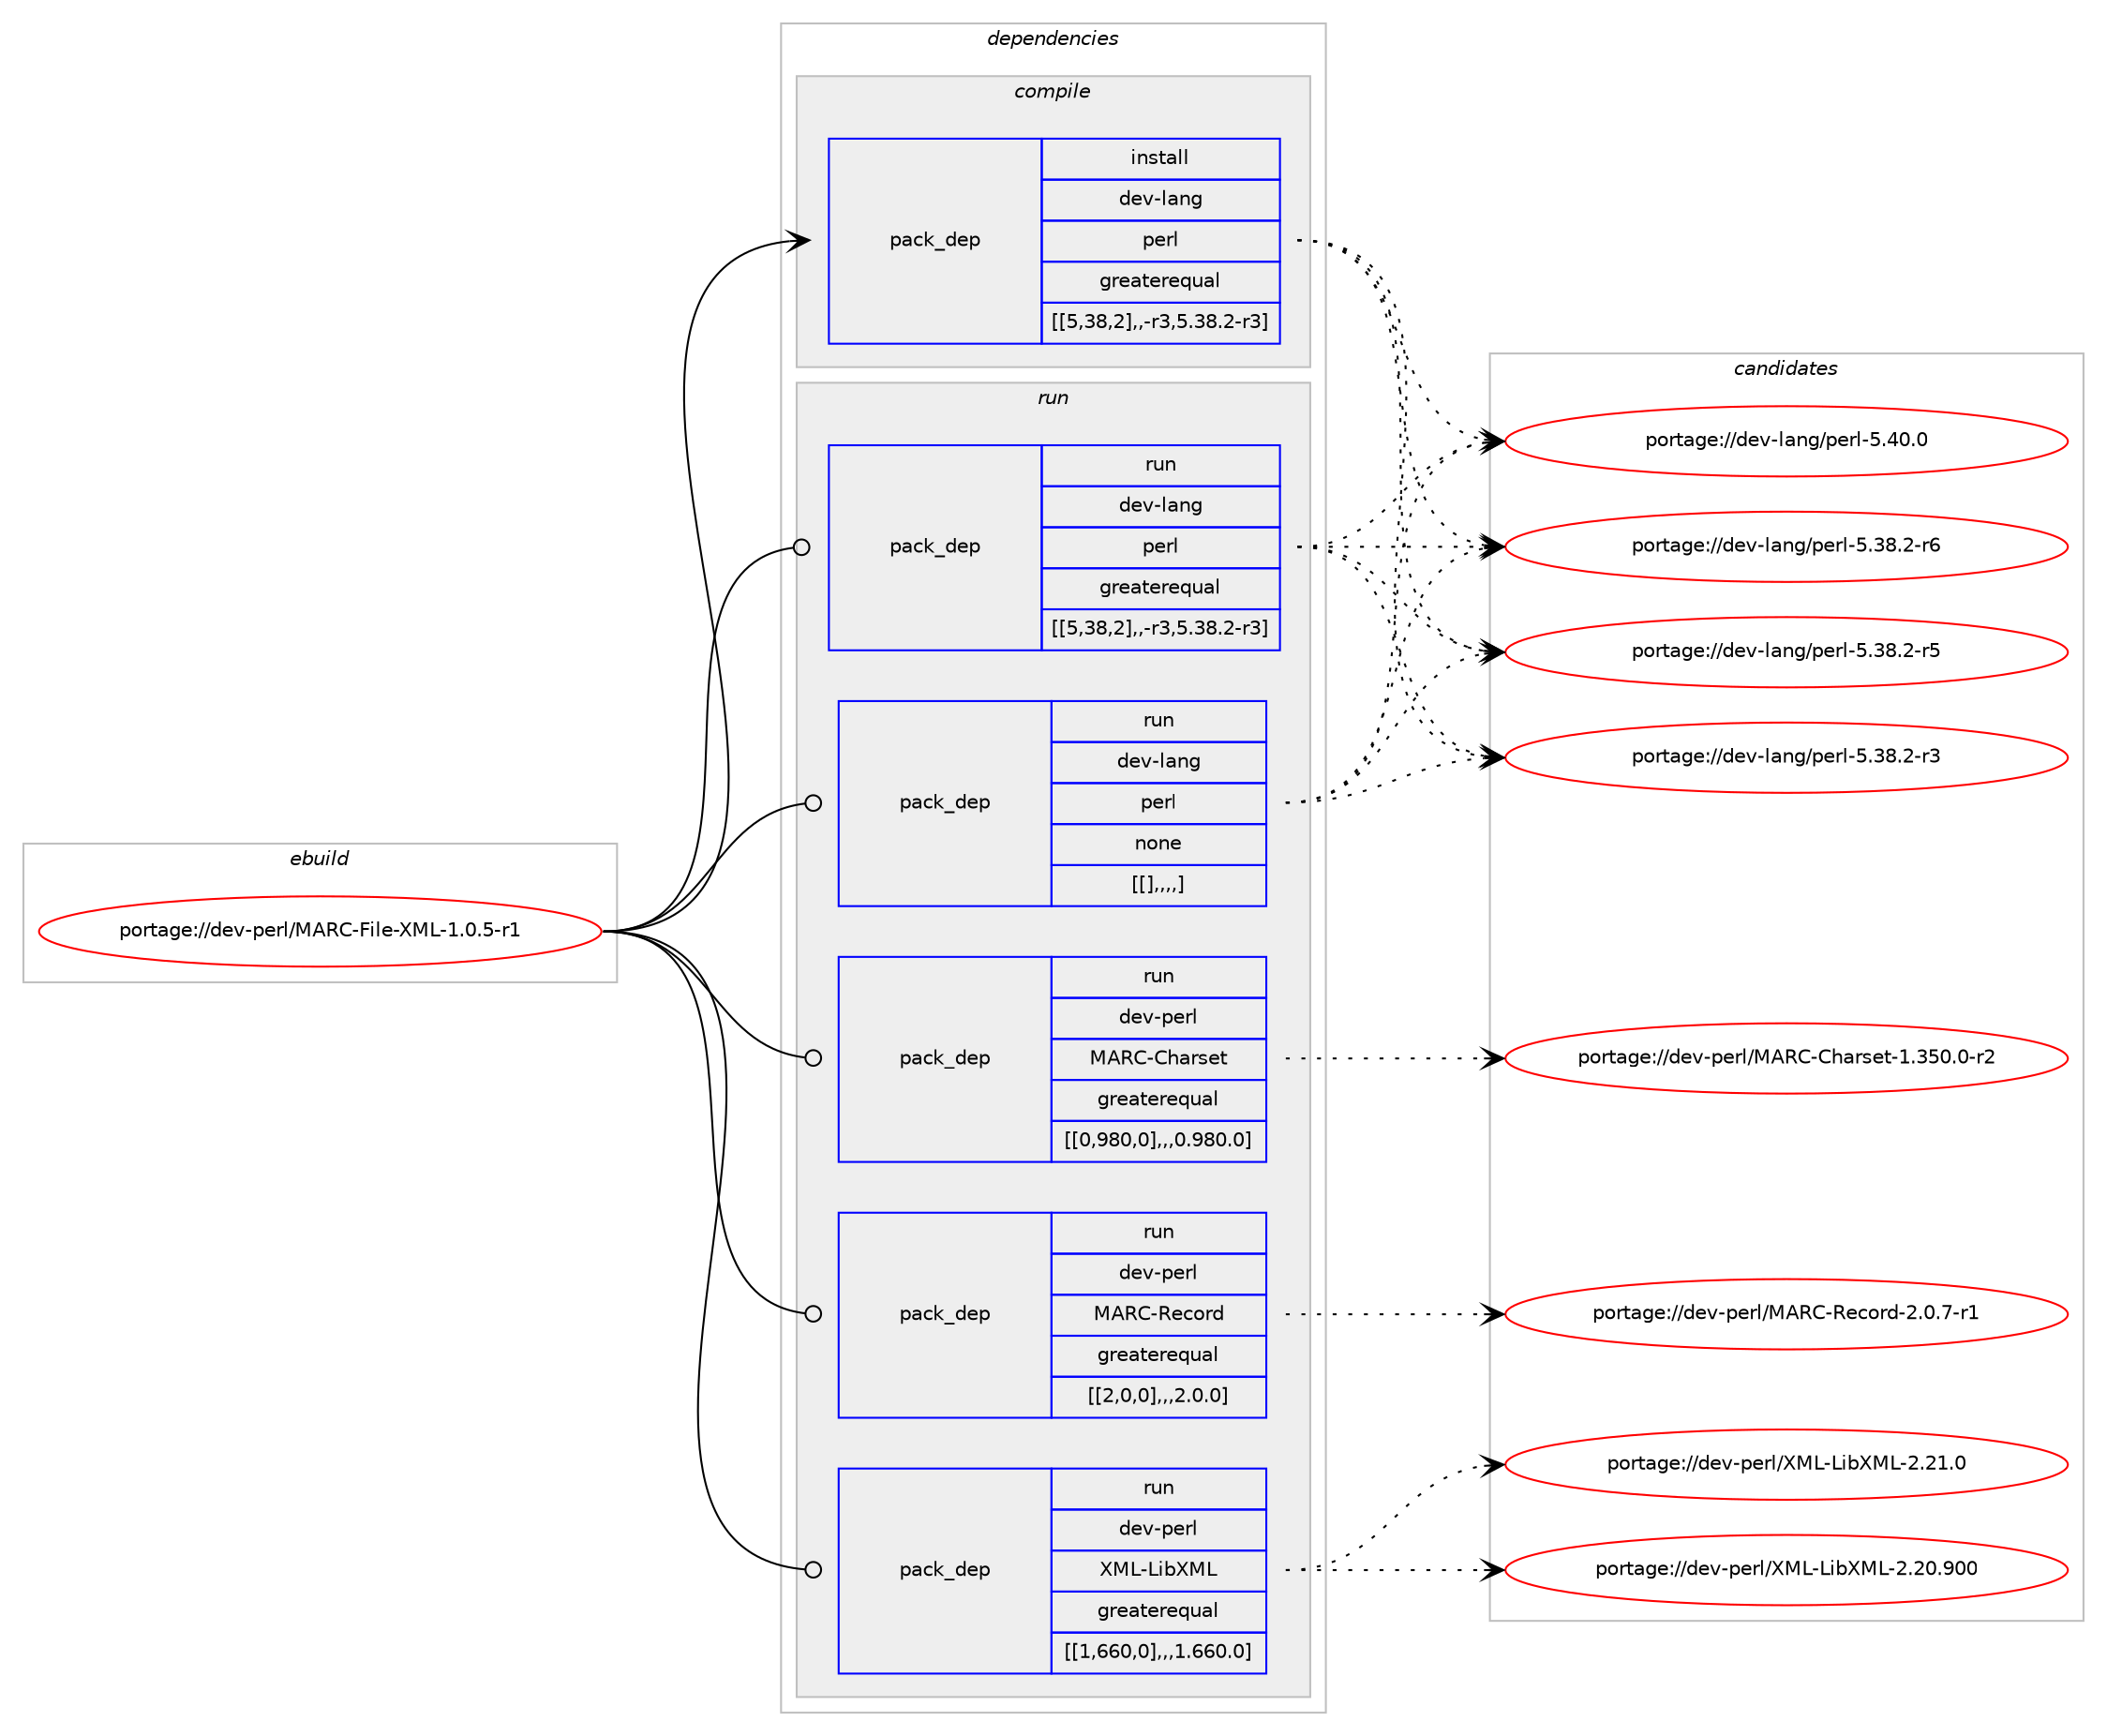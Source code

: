 digraph prolog {

# *************
# Graph options
# *************

newrank=true;
concentrate=true;
compound=true;
graph [rankdir=LR,fontname=Helvetica,fontsize=10,ranksep=1.5];#, ranksep=2.5, nodesep=0.2];
edge  [arrowhead=vee];
node  [fontname=Helvetica,fontsize=10];

# **********
# The ebuild
# **********

subgraph cluster_leftcol {
color=gray;
label=<<i>ebuild</i>>;
id [label="portage://dev-perl/MARC-File-XML-1.0.5-r1", color=red, width=4, href="../dev-perl/MARC-File-XML-1.0.5-r1.svg"];
}

# ****************
# The dependencies
# ****************

subgraph cluster_midcol {
color=gray;
label=<<i>dependencies</i>>;
subgraph cluster_compile {
fillcolor="#eeeeee";
style=filled;
label=<<i>compile</i>>;
subgraph pack101681 {
dependency133299 [label=<<TABLE BORDER="0" CELLBORDER="1" CELLSPACING="0" CELLPADDING="4" WIDTH="220"><TR><TD ROWSPAN="6" CELLPADDING="30">pack_dep</TD></TR><TR><TD WIDTH="110">install</TD></TR><TR><TD>dev-lang</TD></TR><TR><TD>perl</TD></TR><TR><TD>greaterequal</TD></TR><TR><TD>[[5,38,2],,-r3,5.38.2-r3]</TD></TR></TABLE>>, shape=none, color=blue];
}
id:e -> dependency133299:w [weight=20,style="solid",arrowhead="vee"];
}
subgraph cluster_compileandrun {
fillcolor="#eeeeee";
style=filled;
label=<<i>compile and run</i>>;
}
subgraph cluster_run {
fillcolor="#eeeeee";
style=filled;
label=<<i>run</i>>;
subgraph pack101682 {
dependency133300 [label=<<TABLE BORDER="0" CELLBORDER="1" CELLSPACING="0" CELLPADDING="4" WIDTH="220"><TR><TD ROWSPAN="6" CELLPADDING="30">pack_dep</TD></TR><TR><TD WIDTH="110">run</TD></TR><TR><TD>dev-lang</TD></TR><TR><TD>perl</TD></TR><TR><TD>greaterequal</TD></TR><TR><TD>[[5,38,2],,-r3,5.38.2-r3]</TD></TR></TABLE>>, shape=none, color=blue];
}
id:e -> dependency133300:w [weight=20,style="solid",arrowhead="odot"];
subgraph pack101683 {
dependency133301 [label=<<TABLE BORDER="0" CELLBORDER="1" CELLSPACING="0" CELLPADDING="4" WIDTH="220"><TR><TD ROWSPAN="6" CELLPADDING="30">pack_dep</TD></TR><TR><TD WIDTH="110">run</TD></TR><TR><TD>dev-lang</TD></TR><TR><TD>perl</TD></TR><TR><TD>none</TD></TR><TR><TD>[[],,,,]</TD></TR></TABLE>>, shape=none, color=blue];
}
id:e -> dependency133301:w [weight=20,style="solid",arrowhead="odot"];
subgraph pack101684 {
dependency133302 [label=<<TABLE BORDER="0" CELLBORDER="1" CELLSPACING="0" CELLPADDING="4" WIDTH="220"><TR><TD ROWSPAN="6" CELLPADDING="30">pack_dep</TD></TR><TR><TD WIDTH="110">run</TD></TR><TR><TD>dev-perl</TD></TR><TR><TD>MARC-Charset</TD></TR><TR><TD>greaterequal</TD></TR><TR><TD>[[0,980,0],,,0.980.0]</TD></TR></TABLE>>, shape=none, color=blue];
}
id:e -> dependency133302:w [weight=20,style="solid",arrowhead="odot"];
subgraph pack101685 {
dependency133303 [label=<<TABLE BORDER="0" CELLBORDER="1" CELLSPACING="0" CELLPADDING="4" WIDTH="220"><TR><TD ROWSPAN="6" CELLPADDING="30">pack_dep</TD></TR><TR><TD WIDTH="110">run</TD></TR><TR><TD>dev-perl</TD></TR><TR><TD>MARC-Record</TD></TR><TR><TD>greaterequal</TD></TR><TR><TD>[[2,0,0],,,2.0.0]</TD></TR></TABLE>>, shape=none, color=blue];
}
id:e -> dependency133303:w [weight=20,style="solid",arrowhead="odot"];
subgraph pack101686 {
dependency133304 [label=<<TABLE BORDER="0" CELLBORDER="1" CELLSPACING="0" CELLPADDING="4" WIDTH="220"><TR><TD ROWSPAN="6" CELLPADDING="30">pack_dep</TD></TR><TR><TD WIDTH="110">run</TD></TR><TR><TD>dev-perl</TD></TR><TR><TD>XML-LibXML</TD></TR><TR><TD>greaterequal</TD></TR><TR><TD>[[1,660,0],,,1.660.0]</TD></TR></TABLE>>, shape=none, color=blue];
}
id:e -> dependency133304:w [weight=20,style="solid",arrowhead="odot"];
}
}

# **************
# The candidates
# **************

subgraph cluster_choices {
rank=same;
color=gray;
label=<<i>candidates</i>>;

subgraph choice101681 {
color=black;
nodesep=1;
choice10010111845108971101034711210111410845534652484648 [label="portage://dev-lang/perl-5.40.0", color=red, width=4,href="../dev-lang/perl-5.40.0.svg"];
choice100101118451089711010347112101114108455346515646504511454 [label="portage://dev-lang/perl-5.38.2-r6", color=red, width=4,href="../dev-lang/perl-5.38.2-r6.svg"];
choice100101118451089711010347112101114108455346515646504511453 [label="portage://dev-lang/perl-5.38.2-r5", color=red, width=4,href="../dev-lang/perl-5.38.2-r5.svg"];
choice100101118451089711010347112101114108455346515646504511451 [label="portage://dev-lang/perl-5.38.2-r3", color=red, width=4,href="../dev-lang/perl-5.38.2-r3.svg"];
dependency133299:e -> choice10010111845108971101034711210111410845534652484648:w [style=dotted,weight="100"];
dependency133299:e -> choice100101118451089711010347112101114108455346515646504511454:w [style=dotted,weight="100"];
dependency133299:e -> choice100101118451089711010347112101114108455346515646504511453:w [style=dotted,weight="100"];
dependency133299:e -> choice100101118451089711010347112101114108455346515646504511451:w [style=dotted,weight="100"];
}
subgraph choice101682 {
color=black;
nodesep=1;
choice10010111845108971101034711210111410845534652484648 [label="portage://dev-lang/perl-5.40.0", color=red, width=4,href="../dev-lang/perl-5.40.0.svg"];
choice100101118451089711010347112101114108455346515646504511454 [label="portage://dev-lang/perl-5.38.2-r6", color=red, width=4,href="../dev-lang/perl-5.38.2-r6.svg"];
choice100101118451089711010347112101114108455346515646504511453 [label="portage://dev-lang/perl-5.38.2-r5", color=red, width=4,href="../dev-lang/perl-5.38.2-r5.svg"];
choice100101118451089711010347112101114108455346515646504511451 [label="portage://dev-lang/perl-5.38.2-r3", color=red, width=4,href="../dev-lang/perl-5.38.2-r3.svg"];
dependency133300:e -> choice10010111845108971101034711210111410845534652484648:w [style=dotted,weight="100"];
dependency133300:e -> choice100101118451089711010347112101114108455346515646504511454:w [style=dotted,weight="100"];
dependency133300:e -> choice100101118451089711010347112101114108455346515646504511453:w [style=dotted,weight="100"];
dependency133300:e -> choice100101118451089711010347112101114108455346515646504511451:w [style=dotted,weight="100"];
}
subgraph choice101683 {
color=black;
nodesep=1;
choice10010111845108971101034711210111410845534652484648 [label="portage://dev-lang/perl-5.40.0", color=red, width=4,href="../dev-lang/perl-5.40.0.svg"];
choice100101118451089711010347112101114108455346515646504511454 [label="portage://dev-lang/perl-5.38.2-r6", color=red, width=4,href="../dev-lang/perl-5.38.2-r6.svg"];
choice100101118451089711010347112101114108455346515646504511453 [label="portage://dev-lang/perl-5.38.2-r5", color=red, width=4,href="../dev-lang/perl-5.38.2-r5.svg"];
choice100101118451089711010347112101114108455346515646504511451 [label="portage://dev-lang/perl-5.38.2-r3", color=red, width=4,href="../dev-lang/perl-5.38.2-r3.svg"];
dependency133301:e -> choice10010111845108971101034711210111410845534652484648:w [style=dotted,weight="100"];
dependency133301:e -> choice100101118451089711010347112101114108455346515646504511454:w [style=dotted,weight="100"];
dependency133301:e -> choice100101118451089711010347112101114108455346515646504511453:w [style=dotted,weight="100"];
dependency133301:e -> choice100101118451089711010347112101114108455346515646504511451:w [style=dotted,weight="100"];
}
subgraph choice101684 {
color=black;
nodesep=1;
choice10010111845112101114108477765826745671049711411510111645494651534846484511450 [label="portage://dev-perl/MARC-Charset-1.350.0-r2", color=red, width=4,href="../dev-perl/MARC-Charset-1.350.0-r2.svg"];
dependency133302:e -> choice10010111845112101114108477765826745671049711411510111645494651534846484511450:w [style=dotted,weight="100"];
}
subgraph choice101685 {
color=black;
nodesep=1;
choice1001011184511210111410847776582674582101991111141004550464846554511449 [label="portage://dev-perl/MARC-Record-2.0.7-r1", color=red, width=4,href="../dev-perl/MARC-Record-2.0.7-r1.svg"];
dependency133303:e -> choice1001011184511210111410847776582674582101991111141004550464846554511449:w [style=dotted,weight="100"];
}
subgraph choice101686 {
color=black;
nodesep=1;
choice100101118451121011141084788777645761059888777645504650494648 [label="portage://dev-perl/XML-LibXML-2.21.0", color=red, width=4,href="../dev-perl/XML-LibXML-2.21.0.svg"];
choice1001011184511210111410847887776457610598887776455046504846574848 [label="portage://dev-perl/XML-LibXML-2.20.900", color=red, width=4,href="../dev-perl/XML-LibXML-2.20.900.svg"];
dependency133304:e -> choice100101118451121011141084788777645761059888777645504650494648:w [style=dotted,weight="100"];
dependency133304:e -> choice1001011184511210111410847887776457610598887776455046504846574848:w [style=dotted,weight="100"];
}
}

}
